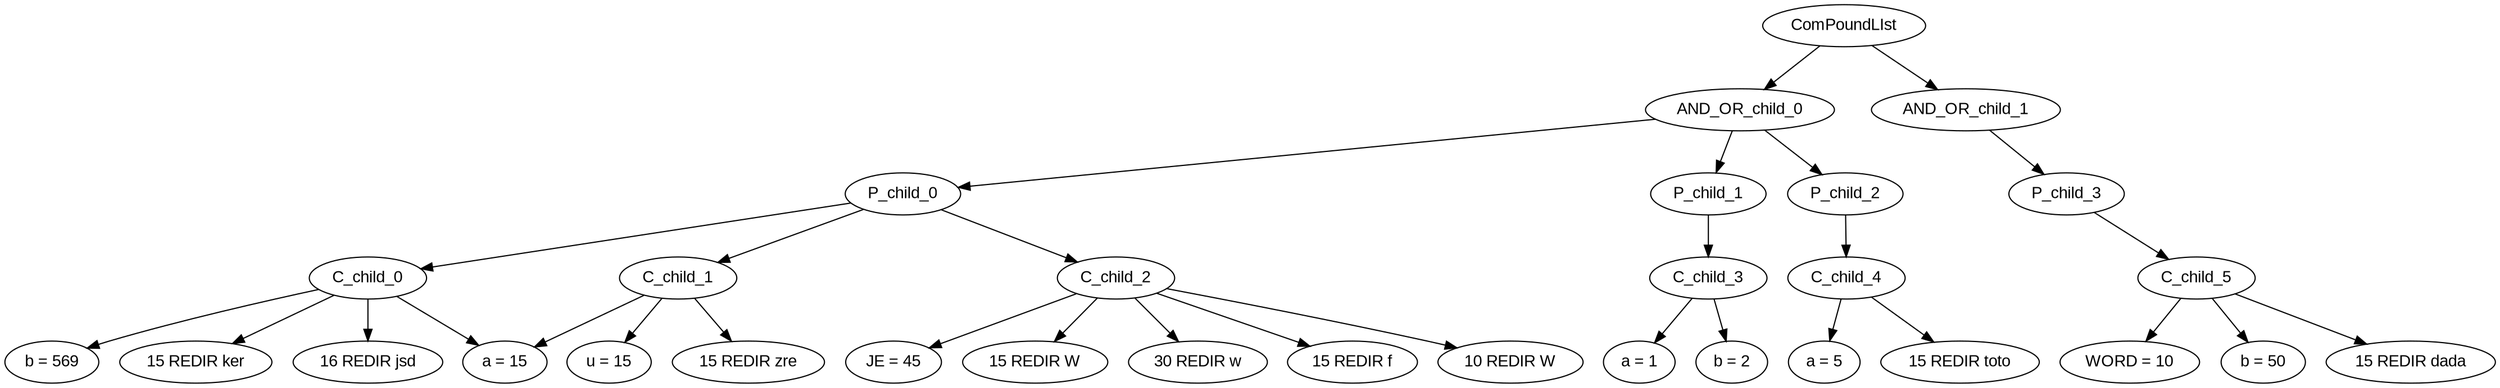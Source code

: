 digraph AST {
    node [fontname="Arial"];
    ComPoundLIst -> AND_OR_child_0;
    AND_OR_child_0 -> P_child_0;
    P_child_0 -> C_child_0;
    C_child_0 -> "a = 15";
    C_child_0 -> "b = 569";
    C_child_0 -> "15 REDIR ker";
    C_child_0 -> "16 REDIR jsd";
    P_child_0 -> C_child_1;
    C_child_1 -> "u = 15";
    C_child_1 -> "a = 15";
    C_child_1 -> "15 REDIR zre";
    P_child_0 -> C_child_2;
    C_child_2 -> "JE = 45";
    C_child_2 -> "15 REDIR W";
    C_child_2 -> "30 REDIR w";
    C_child_2 -> "15 REDIR f";
    C_child_2 -> "10 REDIR W";
    AND_OR_child_0 -> P_child_1;
    P_child_1 -> C_child_3;
    C_child_3 -> "a = 1";
    C_child_3 -> "b = 2";
    AND_OR_child_0 -> P_child_2;
    P_child_2 -> C_child_4;
    C_child_4 -> "a = 5";
    C_child_4 -> "15 REDIR toto";
    ComPoundLIst -> AND_OR_child_1;
    AND_OR_child_1 -> P_child_3;
    P_child_3 -> C_child_5;
    C_child_5 -> "WORD = 10";
    C_child_5 -> "b = 50";
    C_child_5 -> "15 REDIR dada";
}
